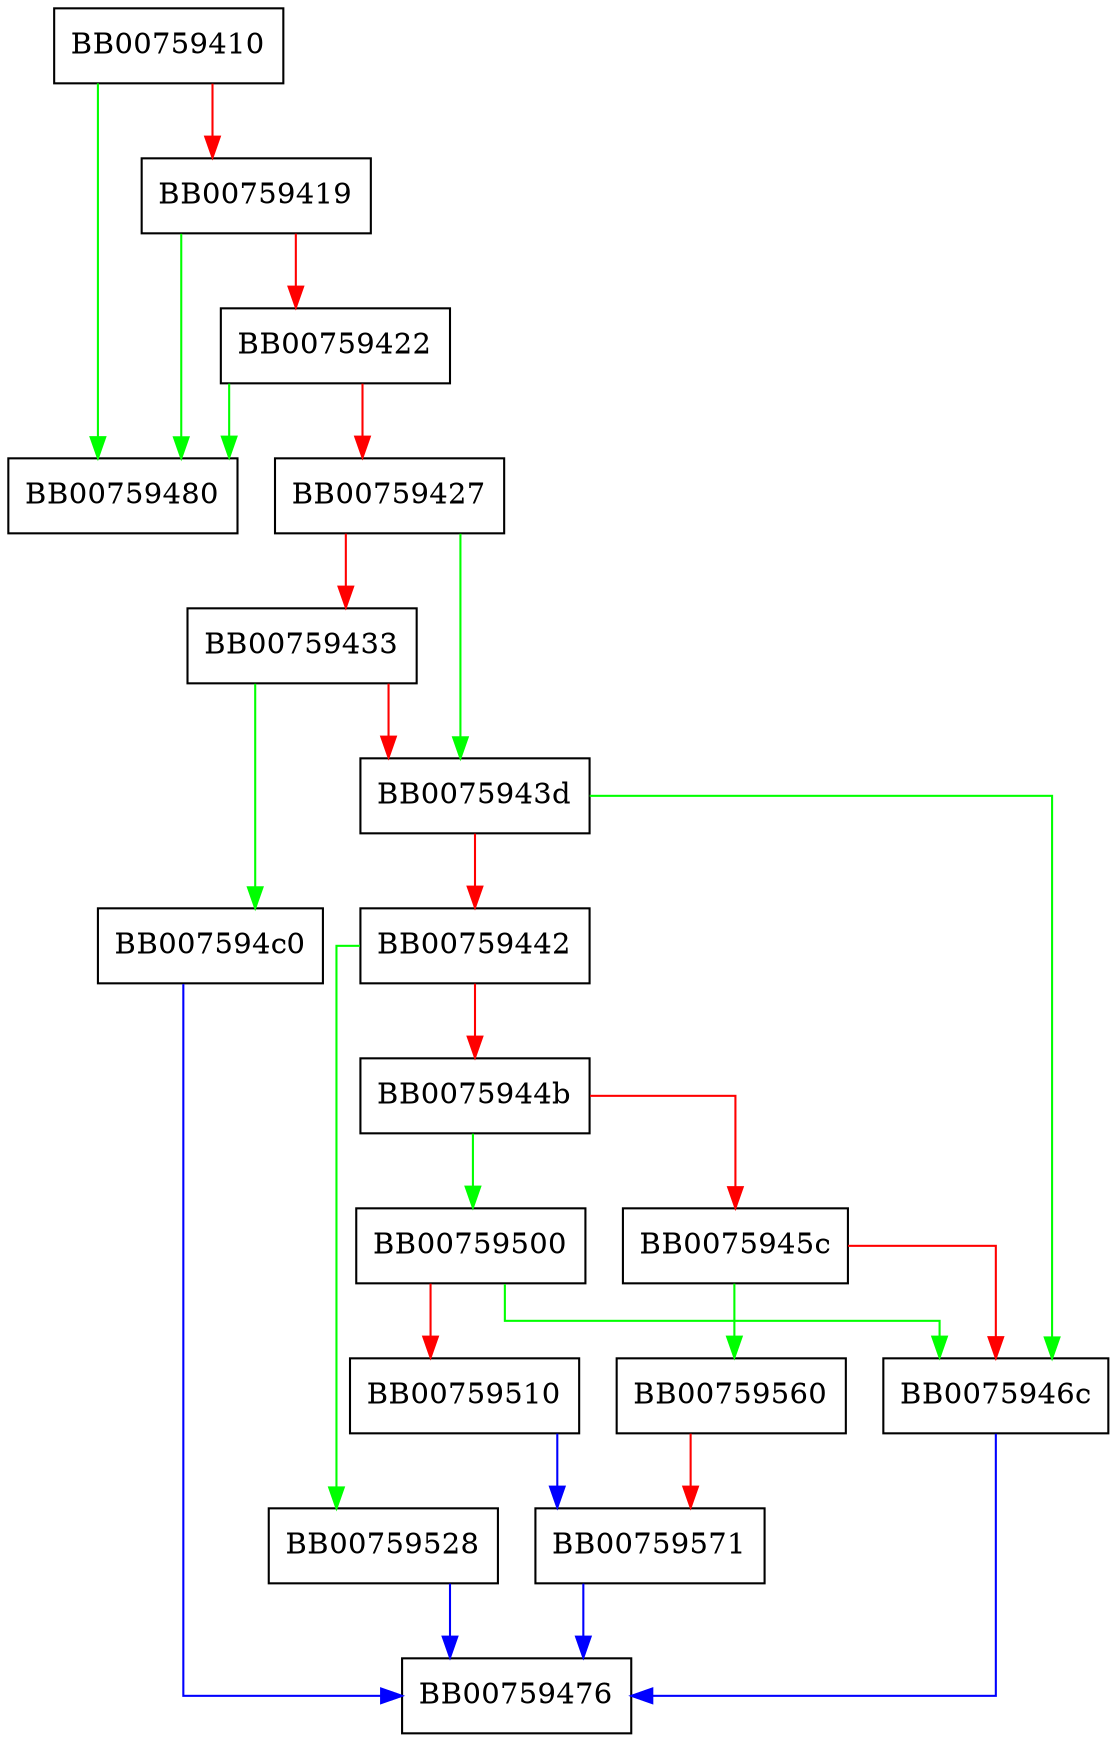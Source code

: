 digraph ossl_ecx_compute_key {
  node [shape="box"];
  graph [splines=ortho];
  BB00759410 -> BB00759480 [color="green"];
  BB00759410 -> BB00759419 [color="red"];
  BB00759419 -> BB00759480 [color="green"];
  BB00759419 -> BB00759422 [color="red"];
  BB00759422 -> BB00759480 [color="green"];
  BB00759422 -> BB00759427 [color="red"];
  BB00759427 -> BB0075943d [color="green"];
  BB00759427 -> BB00759433 [color="red"];
  BB00759433 -> BB007594c0 [color="green"];
  BB00759433 -> BB0075943d [color="red"];
  BB0075943d -> BB0075946c [color="green"];
  BB0075943d -> BB00759442 [color="red"];
  BB00759442 -> BB00759528 [color="green"];
  BB00759442 -> BB0075944b [color="red"];
  BB0075944b -> BB00759500 [color="green"];
  BB0075944b -> BB0075945c [color="red"];
  BB0075945c -> BB00759560 [color="green"];
  BB0075945c -> BB0075946c [color="red"];
  BB0075946c -> BB00759476 [color="blue"];
  BB007594c0 -> BB00759476 [color="blue"];
  BB00759500 -> BB0075946c [color="green"];
  BB00759500 -> BB00759510 [color="red"];
  BB00759510 -> BB00759571 [color="blue"];
  BB00759528 -> BB00759476 [color="blue"];
  BB00759560 -> BB00759571 [color="red"];
  BB00759571 -> BB00759476 [color="blue"];
}